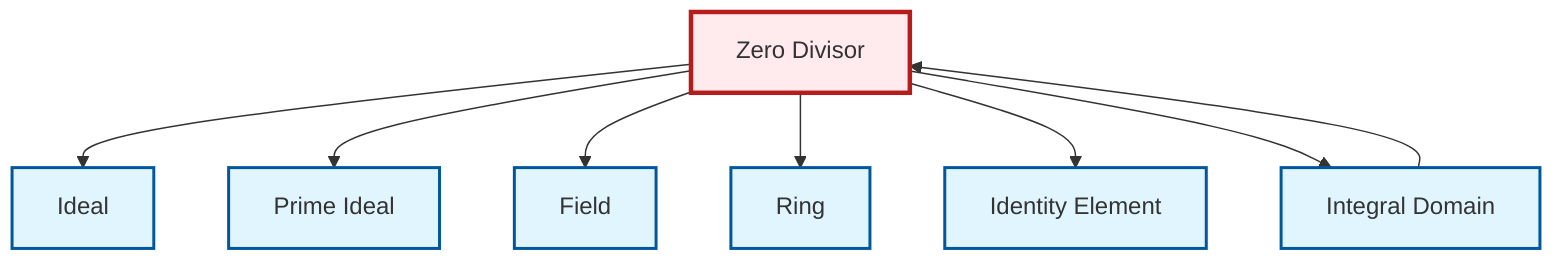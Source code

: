 graph TD
    classDef definition fill:#e1f5fe,stroke:#01579b,stroke-width:2px
    classDef theorem fill:#f3e5f5,stroke:#4a148c,stroke-width:2px
    classDef axiom fill:#fff3e0,stroke:#e65100,stroke-width:2px
    classDef example fill:#e8f5e9,stroke:#1b5e20,stroke-width:2px
    classDef current fill:#ffebee,stroke:#b71c1c,stroke-width:3px
    def-zero-divisor["Zero Divisor"]:::definition
    def-integral-domain["Integral Domain"]:::definition
    def-ring["Ring"]:::definition
    def-ideal["Ideal"]:::definition
    def-field["Field"]:::definition
    def-prime-ideal["Prime Ideal"]:::definition
    def-identity-element["Identity Element"]:::definition
    def-zero-divisor --> def-ideal
    def-zero-divisor --> def-prime-ideal
    def-zero-divisor --> def-field
    def-integral-domain --> def-zero-divisor
    def-zero-divisor --> def-ring
    def-zero-divisor --> def-identity-element
    def-zero-divisor --> def-integral-domain
    class def-zero-divisor current